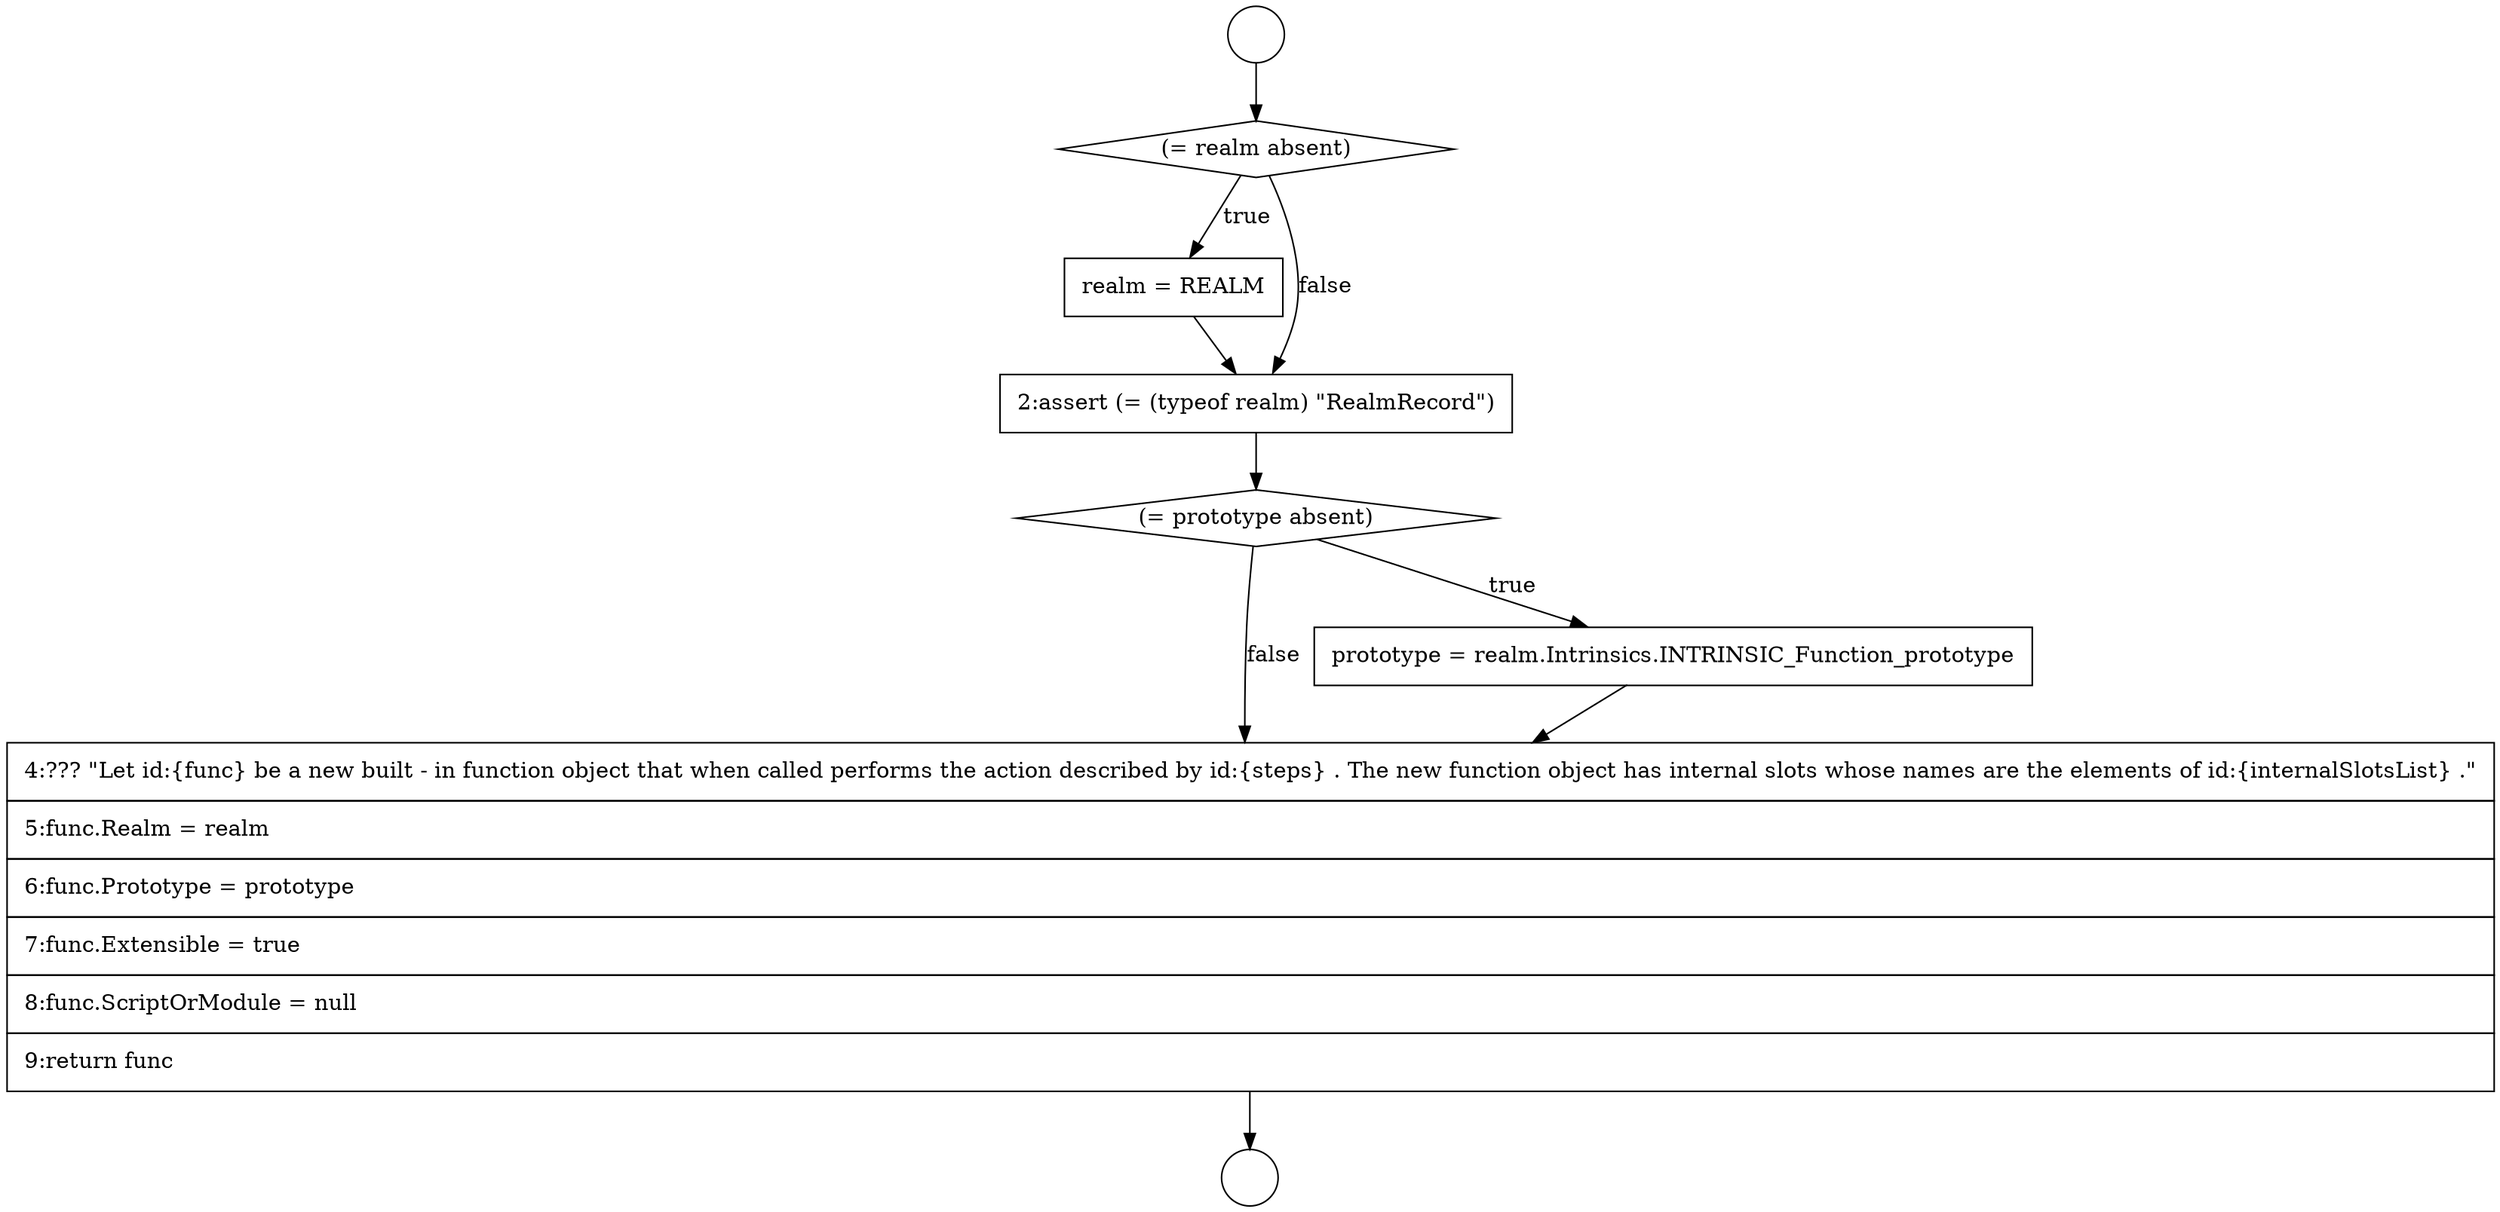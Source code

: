 digraph {
  node2531 [shape=none, margin=0, label=<<font color="black">
    <table border="0" cellborder="1" cellspacing="0" cellpadding="10">
      <tr><td align="left">realm = REALM</td></tr>
    </table>
  </font>> color="black" fillcolor="white" style=filled]
  node2533 [shape=diamond, label=<<font color="black">(= prototype absent)</font>> color="black" fillcolor="white" style=filled]
  node2530 [shape=diamond, label=<<font color="black">(= realm absent)</font>> color="black" fillcolor="white" style=filled]
  node2528 [shape=circle label=" " color="black" fillcolor="white" style=filled]
  node2529 [shape=circle label=" " color="black" fillcolor="white" style=filled]
  node2535 [shape=none, margin=0, label=<<font color="black">
    <table border="0" cellborder="1" cellspacing="0" cellpadding="10">
      <tr><td align="left">4:??? &quot;Let id:{func} be a new built - in function object that when called performs the action described by id:{steps} . The new function object has internal slots whose names are the elements of id:{internalSlotsList} .&quot;</td></tr>
      <tr><td align="left">5:func.Realm = realm</td></tr>
      <tr><td align="left">6:func.Prototype = prototype</td></tr>
      <tr><td align="left">7:func.Extensible = true</td></tr>
      <tr><td align="left">8:func.ScriptOrModule = null</td></tr>
      <tr><td align="left">9:return func</td></tr>
    </table>
  </font>> color="black" fillcolor="white" style=filled]
  node2532 [shape=none, margin=0, label=<<font color="black">
    <table border="0" cellborder="1" cellspacing="0" cellpadding="10">
      <tr><td align="left">2:assert (= (typeof realm) &quot;RealmRecord&quot;)</td></tr>
    </table>
  </font>> color="black" fillcolor="white" style=filled]
  node2534 [shape=none, margin=0, label=<<font color="black">
    <table border="0" cellborder="1" cellspacing="0" cellpadding="10">
      <tr><td align="left">prototype = realm.Intrinsics.INTRINSIC_Function_prototype</td></tr>
    </table>
  </font>> color="black" fillcolor="white" style=filled]
  node2530 -> node2531 [label=<<font color="black">true</font>> color="black"]
  node2530 -> node2532 [label=<<font color="black">false</font>> color="black"]
  node2534 -> node2535 [ color="black"]
  node2535 -> node2529 [ color="black"]
  node2531 -> node2532 [ color="black"]
  node2533 -> node2534 [label=<<font color="black">true</font>> color="black"]
  node2533 -> node2535 [label=<<font color="black">false</font>> color="black"]
  node2528 -> node2530 [ color="black"]
  node2532 -> node2533 [ color="black"]
}
